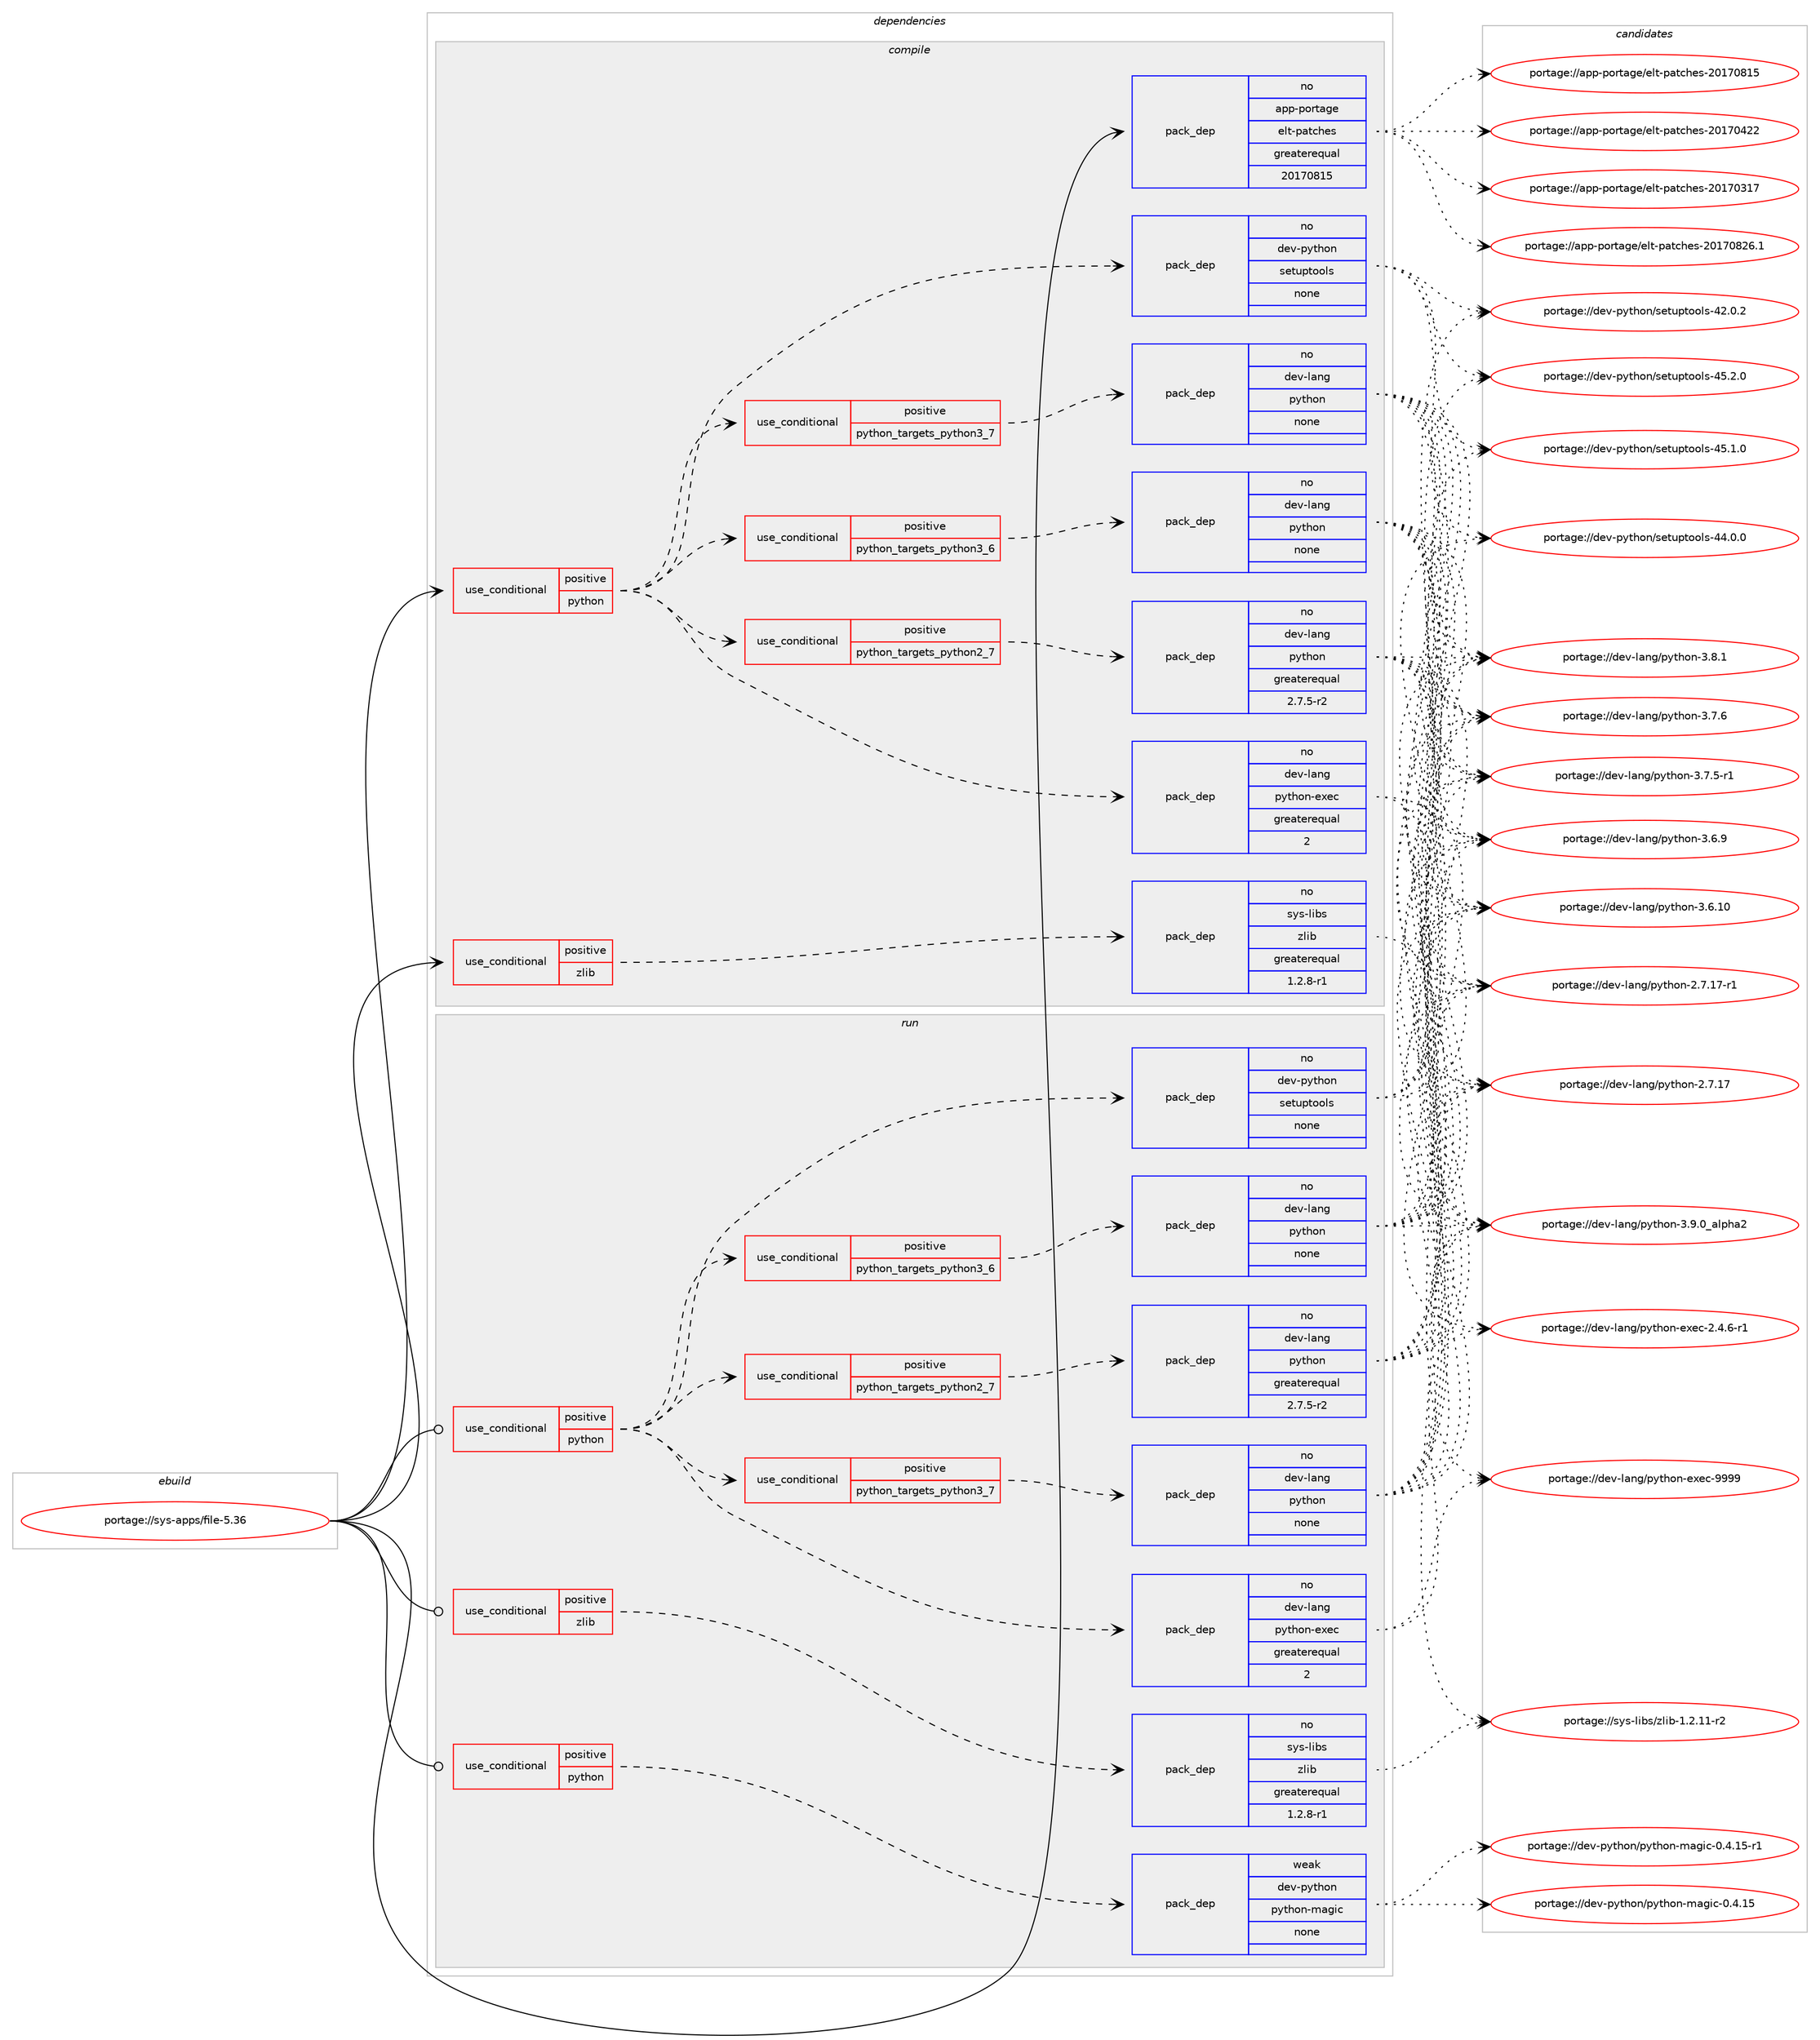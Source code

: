 digraph prolog {

# *************
# Graph options
# *************

newrank=true;
concentrate=true;
compound=true;
graph [rankdir=LR,fontname=Helvetica,fontsize=10,ranksep=1.5];#, ranksep=2.5, nodesep=0.2];
edge  [arrowhead=vee];
node  [fontname=Helvetica,fontsize=10];

# **********
# The ebuild
# **********

subgraph cluster_leftcol {
color=gray;
rank=same;
label=<<i>ebuild</i>>;
id [label="portage://sys-apps/file-5.36", color=red, width=4, href="../sys-apps/file-5.36.svg"];
}

# ****************
# The dependencies
# ****************

subgraph cluster_midcol {
color=gray;
label=<<i>dependencies</i>>;
subgraph cluster_compile {
fillcolor="#eeeeee";
style=filled;
label=<<i>compile</i>>;
subgraph cond14355 {
dependency65369 [label=<<TABLE BORDER="0" CELLBORDER="1" CELLSPACING="0" CELLPADDING="4"><TR><TD ROWSPAN="3" CELLPADDING="10">use_conditional</TD></TR><TR><TD>positive</TD></TR><TR><TD>python</TD></TR></TABLE>>, shape=none, color=red];
subgraph cond14356 {
dependency65370 [label=<<TABLE BORDER="0" CELLBORDER="1" CELLSPACING="0" CELLPADDING="4"><TR><TD ROWSPAN="3" CELLPADDING="10">use_conditional</TD></TR><TR><TD>positive</TD></TR><TR><TD>python_targets_python2_7</TD></TR></TABLE>>, shape=none, color=red];
subgraph pack49695 {
dependency65371 [label=<<TABLE BORDER="0" CELLBORDER="1" CELLSPACING="0" CELLPADDING="4" WIDTH="220"><TR><TD ROWSPAN="6" CELLPADDING="30">pack_dep</TD></TR><TR><TD WIDTH="110">no</TD></TR><TR><TD>dev-lang</TD></TR><TR><TD>python</TD></TR><TR><TD>greaterequal</TD></TR><TR><TD>2.7.5-r2</TD></TR></TABLE>>, shape=none, color=blue];
}
dependency65370:e -> dependency65371:w [weight=20,style="dashed",arrowhead="vee"];
}
dependency65369:e -> dependency65370:w [weight=20,style="dashed",arrowhead="vee"];
subgraph cond14357 {
dependency65372 [label=<<TABLE BORDER="0" CELLBORDER="1" CELLSPACING="0" CELLPADDING="4"><TR><TD ROWSPAN="3" CELLPADDING="10">use_conditional</TD></TR><TR><TD>positive</TD></TR><TR><TD>python_targets_python3_6</TD></TR></TABLE>>, shape=none, color=red];
subgraph pack49696 {
dependency65373 [label=<<TABLE BORDER="0" CELLBORDER="1" CELLSPACING="0" CELLPADDING="4" WIDTH="220"><TR><TD ROWSPAN="6" CELLPADDING="30">pack_dep</TD></TR><TR><TD WIDTH="110">no</TD></TR><TR><TD>dev-lang</TD></TR><TR><TD>python</TD></TR><TR><TD>none</TD></TR><TR><TD></TD></TR></TABLE>>, shape=none, color=blue];
}
dependency65372:e -> dependency65373:w [weight=20,style="dashed",arrowhead="vee"];
}
dependency65369:e -> dependency65372:w [weight=20,style="dashed",arrowhead="vee"];
subgraph cond14358 {
dependency65374 [label=<<TABLE BORDER="0" CELLBORDER="1" CELLSPACING="0" CELLPADDING="4"><TR><TD ROWSPAN="3" CELLPADDING="10">use_conditional</TD></TR><TR><TD>positive</TD></TR><TR><TD>python_targets_python3_7</TD></TR></TABLE>>, shape=none, color=red];
subgraph pack49697 {
dependency65375 [label=<<TABLE BORDER="0" CELLBORDER="1" CELLSPACING="0" CELLPADDING="4" WIDTH="220"><TR><TD ROWSPAN="6" CELLPADDING="30">pack_dep</TD></TR><TR><TD WIDTH="110">no</TD></TR><TR><TD>dev-lang</TD></TR><TR><TD>python</TD></TR><TR><TD>none</TD></TR><TR><TD></TD></TR></TABLE>>, shape=none, color=blue];
}
dependency65374:e -> dependency65375:w [weight=20,style="dashed",arrowhead="vee"];
}
dependency65369:e -> dependency65374:w [weight=20,style="dashed",arrowhead="vee"];
subgraph pack49698 {
dependency65376 [label=<<TABLE BORDER="0" CELLBORDER="1" CELLSPACING="0" CELLPADDING="4" WIDTH="220"><TR><TD ROWSPAN="6" CELLPADDING="30">pack_dep</TD></TR><TR><TD WIDTH="110">no</TD></TR><TR><TD>dev-lang</TD></TR><TR><TD>python-exec</TD></TR><TR><TD>greaterequal</TD></TR><TR><TD>2</TD></TR></TABLE>>, shape=none, color=blue];
}
dependency65369:e -> dependency65376:w [weight=20,style="dashed",arrowhead="vee"];
subgraph pack49699 {
dependency65377 [label=<<TABLE BORDER="0" CELLBORDER="1" CELLSPACING="0" CELLPADDING="4" WIDTH="220"><TR><TD ROWSPAN="6" CELLPADDING="30">pack_dep</TD></TR><TR><TD WIDTH="110">no</TD></TR><TR><TD>dev-python</TD></TR><TR><TD>setuptools</TD></TR><TR><TD>none</TD></TR><TR><TD></TD></TR></TABLE>>, shape=none, color=blue];
}
dependency65369:e -> dependency65377:w [weight=20,style="dashed",arrowhead="vee"];
}
id:e -> dependency65369:w [weight=20,style="solid",arrowhead="vee"];
subgraph cond14359 {
dependency65378 [label=<<TABLE BORDER="0" CELLBORDER="1" CELLSPACING="0" CELLPADDING="4"><TR><TD ROWSPAN="3" CELLPADDING="10">use_conditional</TD></TR><TR><TD>positive</TD></TR><TR><TD>zlib</TD></TR></TABLE>>, shape=none, color=red];
subgraph pack49700 {
dependency65379 [label=<<TABLE BORDER="0" CELLBORDER="1" CELLSPACING="0" CELLPADDING="4" WIDTH="220"><TR><TD ROWSPAN="6" CELLPADDING="30">pack_dep</TD></TR><TR><TD WIDTH="110">no</TD></TR><TR><TD>sys-libs</TD></TR><TR><TD>zlib</TD></TR><TR><TD>greaterequal</TD></TR><TR><TD>1.2.8-r1</TD></TR></TABLE>>, shape=none, color=blue];
}
dependency65378:e -> dependency65379:w [weight=20,style="dashed",arrowhead="vee"];
}
id:e -> dependency65378:w [weight=20,style="solid",arrowhead="vee"];
subgraph pack49701 {
dependency65380 [label=<<TABLE BORDER="0" CELLBORDER="1" CELLSPACING="0" CELLPADDING="4" WIDTH="220"><TR><TD ROWSPAN="6" CELLPADDING="30">pack_dep</TD></TR><TR><TD WIDTH="110">no</TD></TR><TR><TD>app-portage</TD></TR><TR><TD>elt-patches</TD></TR><TR><TD>greaterequal</TD></TR><TR><TD>20170815</TD></TR></TABLE>>, shape=none, color=blue];
}
id:e -> dependency65380:w [weight=20,style="solid",arrowhead="vee"];
}
subgraph cluster_compileandrun {
fillcolor="#eeeeee";
style=filled;
label=<<i>compile and run</i>>;
}
subgraph cluster_run {
fillcolor="#eeeeee";
style=filled;
label=<<i>run</i>>;
subgraph cond14360 {
dependency65381 [label=<<TABLE BORDER="0" CELLBORDER="1" CELLSPACING="0" CELLPADDING="4"><TR><TD ROWSPAN="3" CELLPADDING="10">use_conditional</TD></TR><TR><TD>positive</TD></TR><TR><TD>python</TD></TR></TABLE>>, shape=none, color=red];
subgraph cond14361 {
dependency65382 [label=<<TABLE BORDER="0" CELLBORDER="1" CELLSPACING="0" CELLPADDING="4"><TR><TD ROWSPAN="3" CELLPADDING="10">use_conditional</TD></TR><TR><TD>positive</TD></TR><TR><TD>python_targets_python2_7</TD></TR></TABLE>>, shape=none, color=red];
subgraph pack49702 {
dependency65383 [label=<<TABLE BORDER="0" CELLBORDER="1" CELLSPACING="0" CELLPADDING="4" WIDTH="220"><TR><TD ROWSPAN="6" CELLPADDING="30">pack_dep</TD></TR><TR><TD WIDTH="110">no</TD></TR><TR><TD>dev-lang</TD></TR><TR><TD>python</TD></TR><TR><TD>greaterequal</TD></TR><TR><TD>2.7.5-r2</TD></TR></TABLE>>, shape=none, color=blue];
}
dependency65382:e -> dependency65383:w [weight=20,style="dashed",arrowhead="vee"];
}
dependency65381:e -> dependency65382:w [weight=20,style="dashed",arrowhead="vee"];
subgraph cond14362 {
dependency65384 [label=<<TABLE BORDER="0" CELLBORDER="1" CELLSPACING="0" CELLPADDING="4"><TR><TD ROWSPAN="3" CELLPADDING="10">use_conditional</TD></TR><TR><TD>positive</TD></TR><TR><TD>python_targets_python3_6</TD></TR></TABLE>>, shape=none, color=red];
subgraph pack49703 {
dependency65385 [label=<<TABLE BORDER="0" CELLBORDER="1" CELLSPACING="0" CELLPADDING="4" WIDTH="220"><TR><TD ROWSPAN="6" CELLPADDING="30">pack_dep</TD></TR><TR><TD WIDTH="110">no</TD></TR><TR><TD>dev-lang</TD></TR><TR><TD>python</TD></TR><TR><TD>none</TD></TR><TR><TD></TD></TR></TABLE>>, shape=none, color=blue];
}
dependency65384:e -> dependency65385:w [weight=20,style="dashed",arrowhead="vee"];
}
dependency65381:e -> dependency65384:w [weight=20,style="dashed",arrowhead="vee"];
subgraph cond14363 {
dependency65386 [label=<<TABLE BORDER="0" CELLBORDER="1" CELLSPACING="0" CELLPADDING="4"><TR><TD ROWSPAN="3" CELLPADDING="10">use_conditional</TD></TR><TR><TD>positive</TD></TR><TR><TD>python_targets_python3_7</TD></TR></TABLE>>, shape=none, color=red];
subgraph pack49704 {
dependency65387 [label=<<TABLE BORDER="0" CELLBORDER="1" CELLSPACING="0" CELLPADDING="4" WIDTH="220"><TR><TD ROWSPAN="6" CELLPADDING="30">pack_dep</TD></TR><TR><TD WIDTH="110">no</TD></TR><TR><TD>dev-lang</TD></TR><TR><TD>python</TD></TR><TR><TD>none</TD></TR><TR><TD></TD></TR></TABLE>>, shape=none, color=blue];
}
dependency65386:e -> dependency65387:w [weight=20,style="dashed",arrowhead="vee"];
}
dependency65381:e -> dependency65386:w [weight=20,style="dashed",arrowhead="vee"];
subgraph pack49705 {
dependency65388 [label=<<TABLE BORDER="0" CELLBORDER="1" CELLSPACING="0" CELLPADDING="4" WIDTH="220"><TR><TD ROWSPAN="6" CELLPADDING="30">pack_dep</TD></TR><TR><TD WIDTH="110">no</TD></TR><TR><TD>dev-lang</TD></TR><TR><TD>python-exec</TD></TR><TR><TD>greaterequal</TD></TR><TR><TD>2</TD></TR></TABLE>>, shape=none, color=blue];
}
dependency65381:e -> dependency65388:w [weight=20,style="dashed",arrowhead="vee"];
subgraph pack49706 {
dependency65389 [label=<<TABLE BORDER="0" CELLBORDER="1" CELLSPACING="0" CELLPADDING="4" WIDTH="220"><TR><TD ROWSPAN="6" CELLPADDING="30">pack_dep</TD></TR><TR><TD WIDTH="110">no</TD></TR><TR><TD>dev-python</TD></TR><TR><TD>setuptools</TD></TR><TR><TD>none</TD></TR><TR><TD></TD></TR></TABLE>>, shape=none, color=blue];
}
dependency65381:e -> dependency65389:w [weight=20,style="dashed",arrowhead="vee"];
}
id:e -> dependency65381:w [weight=20,style="solid",arrowhead="odot"];
subgraph cond14364 {
dependency65390 [label=<<TABLE BORDER="0" CELLBORDER="1" CELLSPACING="0" CELLPADDING="4"><TR><TD ROWSPAN="3" CELLPADDING="10">use_conditional</TD></TR><TR><TD>positive</TD></TR><TR><TD>python</TD></TR></TABLE>>, shape=none, color=red];
subgraph pack49707 {
dependency65391 [label=<<TABLE BORDER="0" CELLBORDER="1" CELLSPACING="0" CELLPADDING="4" WIDTH="220"><TR><TD ROWSPAN="6" CELLPADDING="30">pack_dep</TD></TR><TR><TD WIDTH="110">weak</TD></TR><TR><TD>dev-python</TD></TR><TR><TD>python-magic</TD></TR><TR><TD>none</TD></TR><TR><TD></TD></TR></TABLE>>, shape=none, color=blue];
}
dependency65390:e -> dependency65391:w [weight=20,style="dashed",arrowhead="vee"];
}
id:e -> dependency65390:w [weight=20,style="solid",arrowhead="odot"];
subgraph cond14365 {
dependency65392 [label=<<TABLE BORDER="0" CELLBORDER="1" CELLSPACING="0" CELLPADDING="4"><TR><TD ROWSPAN="3" CELLPADDING="10">use_conditional</TD></TR><TR><TD>positive</TD></TR><TR><TD>zlib</TD></TR></TABLE>>, shape=none, color=red];
subgraph pack49708 {
dependency65393 [label=<<TABLE BORDER="0" CELLBORDER="1" CELLSPACING="0" CELLPADDING="4" WIDTH="220"><TR><TD ROWSPAN="6" CELLPADDING="30">pack_dep</TD></TR><TR><TD WIDTH="110">no</TD></TR><TR><TD>sys-libs</TD></TR><TR><TD>zlib</TD></TR><TR><TD>greaterequal</TD></TR><TR><TD>1.2.8-r1</TD></TR></TABLE>>, shape=none, color=blue];
}
dependency65392:e -> dependency65393:w [weight=20,style="dashed",arrowhead="vee"];
}
id:e -> dependency65392:w [weight=20,style="solid",arrowhead="odot"];
}
}

# **************
# The candidates
# **************

subgraph cluster_choices {
rank=same;
color=gray;
label=<<i>candidates</i>>;

subgraph choice49695 {
color=black;
nodesep=1;
choice10010111845108971101034711212111610411111045514657464895971081121049750 [label="portage://dev-lang/python-3.9.0_alpha2", color=red, width=4,href="../dev-lang/python-3.9.0_alpha2.svg"];
choice100101118451089711010347112121116104111110455146564649 [label="portage://dev-lang/python-3.8.1", color=red, width=4,href="../dev-lang/python-3.8.1.svg"];
choice100101118451089711010347112121116104111110455146554654 [label="portage://dev-lang/python-3.7.6", color=red, width=4,href="../dev-lang/python-3.7.6.svg"];
choice1001011184510897110103471121211161041111104551465546534511449 [label="portage://dev-lang/python-3.7.5-r1", color=red, width=4,href="../dev-lang/python-3.7.5-r1.svg"];
choice100101118451089711010347112121116104111110455146544657 [label="portage://dev-lang/python-3.6.9", color=red, width=4,href="../dev-lang/python-3.6.9.svg"];
choice10010111845108971101034711212111610411111045514654464948 [label="portage://dev-lang/python-3.6.10", color=red, width=4,href="../dev-lang/python-3.6.10.svg"];
choice100101118451089711010347112121116104111110455046554649554511449 [label="portage://dev-lang/python-2.7.17-r1", color=red, width=4,href="../dev-lang/python-2.7.17-r1.svg"];
choice10010111845108971101034711212111610411111045504655464955 [label="portage://dev-lang/python-2.7.17", color=red, width=4,href="../dev-lang/python-2.7.17.svg"];
dependency65371:e -> choice10010111845108971101034711212111610411111045514657464895971081121049750:w [style=dotted,weight="100"];
dependency65371:e -> choice100101118451089711010347112121116104111110455146564649:w [style=dotted,weight="100"];
dependency65371:e -> choice100101118451089711010347112121116104111110455146554654:w [style=dotted,weight="100"];
dependency65371:e -> choice1001011184510897110103471121211161041111104551465546534511449:w [style=dotted,weight="100"];
dependency65371:e -> choice100101118451089711010347112121116104111110455146544657:w [style=dotted,weight="100"];
dependency65371:e -> choice10010111845108971101034711212111610411111045514654464948:w [style=dotted,weight="100"];
dependency65371:e -> choice100101118451089711010347112121116104111110455046554649554511449:w [style=dotted,weight="100"];
dependency65371:e -> choice10010111845108971101034711212111610411111045504655464955:w [style=dotted,weight="100"];
}
subgraph choice49696 {
color=black;
nodesep=1;
choice10010111845108971101034711212111610411111045514657464895971081121049750 [label="portage://dev-lang/python-3.9.0_alpha2", color=red, width=4,href="../dev-lang/python-3.9.0_alpha2.svg"];
choice100101118451089711010347112121116104111110455146564649 [label="portage://dev-lang/python-3.8.1", color=red, width=4,href="../dev-lang/python-3.8.1.svg"];
choice100101118451089711010347112121116104111110455146554654 [label="portage://dev-lang/python-3.7.6", color=red, width=4,href="../dev-lang/python-3.7.6.svg"];
choice1001011184510897110103471121211161041111104551465546534511449 [label="portage://dev-lang/python-3.7.5-r1", color=red, width=4,href="../dev-lang/python-3.7.5-r1.svg"];
choice100101118451089711010347112121116104111110455146544657 [label="portage://dev-lang/python-3.6.9", color=red, width=4,href="../dev-lang/python-3.6.9.svg"];
choice10010111845108971101034711212111610411111045514654464948 [label="portage://dev-lang/python-3.6.10", color=red, width=4,href="../dev-lang/python-3.6.10.svg"];
choice100101118451089711010347112121116104111110455046554649554511449 [label="portage://dev-lang/python-2.7.17-r1", color=red, width=4,href="../dev-lang/python-2.7.17-r1.svg"];
choice10010111845108971101034711212111610411111045504655464955 [label="portage://dev-lang/python-2.7.17", color=red, width=4,href="../dev-lang/python-2.7.17.svg"];
dependency65373:e -> choice10010111845108971101034711212111610411111045514657464895971081121049750:w [style=dotted,weight="100"];
dependency65373:e -> choice100101118451089711010347112121116104111110455146564649:w [style=dotted,weight="100"];
dependency65373:e -> choice100101118451089711010347112121116104111110455146554654:w [style=dotted,weight="100"];
dependency65373:e -> choice1001011184510897110103471121211161041111104551465546534511449:w [style=dotted,weight="100"];
dependency65373:e -> choice100101118451089711010347112121116104111110455146544657:w [style=dotted,weight="100"];
dependency65373:e -> choice10010111845108971101034711212111610411111045514654464948:w [style=dotted,weight="100"];
dependency65373:e -> choice100101118451089711010347112121116104111110455046554649554511449:w [style=dotted,weight="100"];
dependency65373:e -> choice10010111845108971101034711212111610411111045504655464955:w [style=dotted,weight="100"];
}
subgraph choice49697 {
color=black;
nodesep=1;
choice10010111845108971101034711212111610411111045514657464895971081121049750 [label="portage://dev-lang/python-3.9.0_alpha2", color=red, width=4,href="../dev-lang/python-3.9.0_alpha2.svg"];
choice100101118451089711010347112121116104111110455146564649 [label="portage://dev-lang/python-3.8.1", color=red, width=4,href="../dev-lang/python-3.8.1.svg"];
choice100101118451089711010347112121116104111110455146554654 [label="portage://dev-lang/python-3.7.6", color=red, width=4,href="../dev-lang/python-3.7.6.svg"];
choice1001011184510897110103471121211161041111104551465546534511449 [label="portage://dev-lang/python-3.7.5-r1", color=red, width=4,href="../dev-lang/python-3.7.5-r1.svg"];
choice100101118451089711010347112121116104111110455146544657 [label="portage://dev-lang/python-3.6.9", color=red, width=4,href="../dev-lang/python-3.6.9.svg"];
choice10010111845108971101034711212111610411111045514654464948 [label="portage://dev-lang/python-3.6.10", color=red, width=4,href="../dev-lang/python-3.6.10.svg"];
choice100101118451089711010347112121116104111110455046554649554511449 [label="portage://dev-lang/python-2.7.17-r1", color=red, width=4,href="../dev-lang/python-2.7.17-r1.svg"];
choice10010111845108971101034711212111610411111045504655464955 [label="portage://dev-lang/python-2.7.17", color=red, width=4,href="../dev-lang/python-2.7.17.svg"];
dependency65375:e -> choice10010111845108971101034711212111610411111045514657464895971081121049750:w [style=dotted,weight="100"];
dependency65375:e -> choice100101118451089711010347112121116104111110455146564649:w [style=dotted,weight="100"];
dependency65375:e -> choice100101118451089711010347112121116104111110455146554654:w [style=dotted,weight="100"];
dependency65375:e -> choice1001011184510897110103471121211161041111104551465546534511449:w [style=dotted,weight="100"];
dependency65375:e -> choice100101118451089711010347112121116104111110455146544657:w [style=dotted,weight="100"];
dependency65375:e -> choice10010111845108971101034711212111610411111045514654464948:w [style=dotted,weight="100"];
dependency65375:e -> choice100101118451089711010347112121116104111110455046554649554511449:w [style=dotted,weight="100"];
dependency65375:e -> choice10010111845108971101034711212111610411111045504655464955:w [style=dotted,weight="100"];
}
subgraph choice49698 {
color=black;
nodesep=1;
choice10010111845108971101034711212111610411111045101120101994557575757 [label="portage://dev-lang/python-exec-9999", color=red, width=4,href="../dev-lang/python-exec-9999.svg"];
choice10010111845108971101034711212111610411111045101120101994550465246544511449 [label="portage://dev-lang/python-exec-2.4.6-r1", color=red, width=4,href="../dev-lang/python-exec-2.4.6-r1.svg"];
dependency65376:e -> choice10010111845108971101034711212111610411111045101120101994557575757:w [style=dotted,weight="100"];
dependency65376:e -> choice10010111845108971101034711212111610411111045101120101994550465246544511449:w [style=dotted,weight="100"];
}
subgraph choice49699 {
color=black;
nodesep=1;
choice100101118451121211161041111104711510111611711211611111110811545525346504648 [label="portage://dev-python/setuptools-45.2.0", color=red, width=4,href="../dev-python/setuptools-45.2.0.svg"];
choice100101118451121211161041111104711510111611711211611111110811545525346494648 [label="portage://dev-python/setuptools-45.1.0", color=red, width=4,href="../dev-python/setuptools-45.1.0.svg"];
choice100101118451121211161041111104711510111611711211611111110811545525246484648 [label="portage://dev-python/setuptools-44.0.0", color=red, width=4,href="../dev-python/setuptools-44.0.0.svg"];
choice100101118451121211161041111104711510111611711211611111110811545525046484650 [label="portage://dev-python/setuptools-42.0.2", color=red, width=4,href="../dev-python/setuptools-42.0.2.svg"];
dependency65377:e -> choice100101118451121211161041111104711510111611711211611111110811545525346504648:w [style=dotted,weight="100"];
dependency65377:e -> choice100101118451121211161041111104711510111611711211611111110811545525346494648:w [style=dotted,weight="100"];
dependency65377:e -> choice100101118451121211161041111104711510111611711211611111110811545525246484648:w [style=dotted,weight="100"];
dependency65377:e -> choice100101118451121211161041111104711510111611711211611111110811545525046484650:w [style=dotted,weight="100"];
}
subgraph choice49700 {
color=black;
nodesep=1;
choice11512111545108105981154712210810598454946504649494511450 [label="portage://sys-libs/zlib-1.2.11-r2", color=red, width=4,href="../sys-libs/zlib-1.2.11-r2.svg"];
dependency65379:e -> choice11512111545108105981154712210810598454946504649494511450:w [style=dotted,weight="100"];
}
subgraph choice49701 {
color=black;
nodesep=1;
choice971121124511211111411697103101471011081164511297116991041011154550484955485650544649 [label="portage://app-portage/elt-patches-20170826.1", color=red, width=4,href="../app-portage/elt-patches-20170826.1.svg"];
choice97112112451121111141169710310147101108116451129711699104101115455048495548564953 [label="portage://app-portage/elt-patches-20170815", color=red, width=4,href="../app-portage/elt-patches-20170815.svg"];
choice97112112451121111141169710310147101108116451129711699104101115455048495548525050 [label="portage://app-portage/elt-patches-20170422", color=red, width=4,href="../app-portage/elt-patches-20170422.svg"];
choice97112112451121111141169710310147101108116451129711699104101115455048495548514955 [label="portage://app-portage/elt-patches-20170317", color=red, width=4,href="../app-portage/elt-patches-20170317.svg"];
dependency65380:e -> choice971121124511211111411697103101471011081164511297116991041011154550484955485650544649:w [style=dotted,weight="100"];
dependency65380:e -> choice97112112451121111141169710310147101108116451129711699104101115455048495548564953:w [style=dotted,weight="100"];
dependency65380:e -> choice97112112451121111141169710310147101108116451129711699104101115455048495548525050:w [style=dotted,weight="100"];
dependency65380:e -> choice97112112451121111141169710310147101108116451129711699104101115455048495548514955:w [style=dotted,weight="100"];
}
subgraph choice49702 {
color=black;
nodesep=1;
choice10010111845108971101034711212111610411111045514657464895971081121049750 [label="portage://dev-lang/python-3.9.0_alpha2", color=red, width=4,href="../dev-lang/python-3.9.0_alpha2.svg"];
choice100101118451089711010347112121116104111110455146564649 [label="portage://dev-lang/python-3.8.1", color=red, width=4,href="../dev-lang/python-3.8.1.svg"];
choice100101118451089711010347112121116104111110455146554654 [label="portage://dev-lang/python-3.7.6", color=red, width=4,href="../dev-lang/python-3.7.6.svg"];
choice1001011184510897110103471121211161041111104551465546534511449 [label="portage://dev-lang/python-3.7.5-r1", color=red, width=4,href="../dev-lang/python-3.7.5-r1.svg"];
choice100101118451089711010347112121116104111110455146544657 [label="portage://dev-lang/python-3.6.9", color=red, width=4,href="../dev-lang/python-3.6.9.svg"];
choice10010111845108971101034711212111610411111045514654464948 [label="portage://dev-lang/python-3.6.10", color=red, width=4,href="../dev-lang/python-3.6.10.svg"];
choice100101118451089711010347112121116104111110455046554649554511449 [label="portage://dev-lang/python-2.7.17-r1", color=red, width=4,href="../dev-lang/python-2.7.17-r1.svg"];
choice10010111845108971101034711212111610411111045504655464955 [label="portage://dev-lang/python-2.7.17", color=red, width=4,href="../dev-lang/python-2.7.17.svg"];
dependency65383:e -> choice10010111845108971101034711212111610411111045514657464895971081121049750:w [style=dotted,weight="100"];
dependency65383:e -> choice100101118451089711010347112121116104111110455146564649:w [style=dotted,weight="100"];
dependency65383:e -> choice100101118451089711010347112121116104111110455146554654:w [style=dotted,weight="100"];
dependency65383:e -> choice1001011184510897110103471121211161041111104551465546534511449:w [style=dotted,weight="100"];
dependency65383:e -> choice100101118451089711010347112121116104111110455146544657:w [style=dotted,weight="100"];
dependency65383:e -> choice10010111845108971101034711212111610411111045514654464948:w [style=dotted,weight="100"];
dependency65383:e -> choice100101118451089711010347112121116104111110455046554649554511449:w [style=dotted,weight="100"];
dependency65383:e -> choice10010111845108971101034711212111610411111045504655464955:w [style=dotted,weight="100"];
}
subgraph choice49703 {
color=black;
nodesep=1;
choice10010111845108971101034711212111610411111045514657464895971081121049750 [label="portage://dev-lang/python-3.9.0_alpha2", color=red, width=4,href="../dev-lang/python-3.9.0_alpha2.svg"];
choice100101118451089711010347112121116104111110455146564649 [label="portage://dev-lang/python-3.8.1", color=red, width=4,href="../dev-lang/python-3.8.1.svg"];
choice100101118451089711010347112121116104111110455146554654 [label="portage://dev-lang/python-3.7.6", color=red, width=4,href="../dev-lang/python-3.7.6.svg"];
choice1001011184510897110103471121211161041111104551465546534511449 [label="portage://dev-lang/python-3.7.5-r1", color=red, width=4,href="../dev-lang/python-3.7.5-r1.svg"];
choice100101118451089711010347112121116104111110455146544657 [label="portage://dev-lang/python-3.6.9", color=red, width=4,href="../dev-lang/python-3.6.9.svg"];
choice10010111845108971101034711212111610411111045514654464948 [label="portage://dev-lang/python-3.6.10", color=red, width=4,href="../dev-lang/python-3.6.10.svg"];
choice100101118451089711010347112121116104111110455046554649554511449 [label="portage://dev-lang/python-2.7.17-r1", color=red, width=4,href="../dev-lang/python-2.7.17-r1.svg"];
choice10010111845108971101034711212111610411111045504655464955 [label="portage://dev-lang/python-2.7.17", color=red, width=4,href="../dev-lang/python-2.7.17.svg"];
dependency65385:e -> choice10010111845108971101034711212111610411111045514657464895971081121049750:w [style=dotted,weight="100"];
dependency65385:e -> choice100101118451089711010347112121116104111110455146564649:w [style=dotted,weight="100"];
dependency65385:e -> choice100101118451089711010347112121116104111110455146554654:w [style=dotted,weight="100"];
dependency65385:e -> choice1001011184510897110103471121211161041111104551465546534511449:w [style=dotted,weight="100"];
dependency65385:e -> choice100101118451089711010347112121116104111110455146544657:w [style=dotted,weight="100"];
dependency65385:e -> choice10010111845108971101034711212111610411111045514654464948:w [style=dotted,weight="100"];
dependency65385:e -> choice100101118451089711010347112121116104111110455046554649554511449:w [style=dotted,weight="100"];
dependency65385:e -> choice10010111845108971101034711212111610411111045504655464955:w [style=dotted,weight="100"];
}
subgraph choice49704 {
color=black;
nodesep=1;
choice10010111845108971101034711212111610411111045514657464895971081121049750 [label="portage://dev-lang/python-3.9.0_alpha2", color=red, width=4,href="../dev-lang/python-3.9.0_alpha2.svg"];
choice100101118451089711010347112121116104111110455146564649 [label="portage://dev-lang/python-3.8.1", color=red, width=4,href="../dev-lang/python-3.8.1.svg"];
choice100101118451089711010347112121116104111110455146554654 [label="portage://dev-lang/python-3.7.6", color=red, width=4,href="../dev-lang/python-3.7.6.svg"];
choice1001011184510897110103471121211161041111104551465546534511449 [label="portage://dev-lang/python-3.7.5-r1", color=red, width=4,href="../dev-lang/python-3.7.5-r1.svg"];
choice100101118451089711010347112121116104111110455146544657 [label="portage://dev-lang/python-3.6.9", color=red, width=4,href="../dev-lang/python-3.6.9.svg"];
choice10010111845108971101034711212111610411111045514654464948 [label="portage://dev-lang/python-3.6.10", color=red, width=4,href="../dev-lang/python-3.6.10.svg"];
choice100101118451089711010347112121116104111110455046554649554511449 [label="portage://dev-lang/python-2.7.17-r1", color=red, width=4,href="../dev-lang/python-2.7.17-r1.svg"];
choice10010111845108971101034711212111610411111045504655464955 [label="portage://dev-lang/python-2.7.17", color=red, width=4,href="../dev-lang/python-2.7.17.svg"];
dependency65387:e -> choice10010111845108971101034711212111610411111045514657464895971081121049750:w [style=dotted,weight="100"];
dependency65387:e -> choice100101118451089711010347112121116104111110455146564649:w [style=dotted,weight="100"];
dependency65387:e -> choice100101118451089711010347112121116104111110455146554654:w [style=dotted,weight="100"];
dependency65387:e -> choice1001011184510897110103471121211161041111104551465546534511449:w [style=dotted,weight="100"];
dependency65387:e -> choice100101118451089711010347112121116104111110455146544657:w [style=dotted,weight="100"];
dependency65387:e -> choice10010111845108971101034711212111610411111045514654464948:w [style=dotted,weight="100"];
dependency65387:e -> choice100101118451089711010347112121116104111110455046554649554511449:w [style=dotted,weight="100"];
dependency65387:e -> choice10010111845108971101034711212111610411111045504655464955:w [style=dotted,weight="100"];
}
subgraph choice49705 {
color=black;
nodesep=1;
choice10010111845108971101034711212111610411111045101120101994557575757 [label="portage://dev-lang/python-exec-9999", color=red, width=4,href="../dev-lang/python-exec-9999.svg"];
choice10010111845108971101034711212111610411111045101120101994550465246544511449 [label="portage://dev-lang/python-exec-2.4.6-r1", color=red, width=4,href="../dev-lang/python-exec-2.4.6-r1.svg"];
dependency65388:e -> choice10010111845108971101034711212111610411111045101120101994557575757:w [style=dotted,weight="100"];
dependency65388:e -> choice10010111845108971101034711212111610411111045101120101994550465246544511449:w [style=dotted,weight="100"];
}
subgraph choice49706 {
color=black;
nodesep=1;
choice100101118451121211161041111104711510111611711211611111110811545525346504648 [label="portage://dev-python/setuptools-45.2.0", color=red, width=4,href="../dev-python/setuptools-45.2.0.svg"];
choice100101118451121211161041111104711510111611711211611111110811545525346494648 [label="portage://dev-python/setuptools-45.1.0", color=red, width=4,href="../dev-python/setuptools-45.1.0.svg"];
choice100101118451121211161041111104711510111611711211611111110811545525246484648 [label="portage://dev-python/setuptools-44.0.0", color=red, width=4,href="../dev-python/setuptools-44.0.0.svg"];
choice100101118451121211161041111104711510111611711211611111110811545525046484650 [label="portage://dev-python/setuptools-42.0.2", color=red, width=4,href="../dev-python/setuptools-42.0.2.svg"];
dependency65389:e -> choice100101118451121211161041111104711510111611711211611111110811545525346504648:w [style=dotted,weight="100"];
dependency65389:e -> choice100101118451121211161041111104711510111611711211611111110811545525346494648:w [style=dotted,weight="100"];
dependency65389:e -> choice100101118451121211161041111104711510111611711211611111110811545525246484648:w [style=dotted,weight="100"];
dependency65389:e -> choice100101118451121211161041111104711510111611711211611111110811545525046484650:w [style=dotted,weight="100"];
}
subgraph choice49707 {
color=black;
nodesep=1;
choice1001011184511212111610411111047112121116104111110451099710310599454846524649534511449 [label="portage://dev-python/python-magic-0.4.15-r1", color=red, width=4,href="../dev-python/python-magic-0.4.15-r1.svg"];
choice100101118451121211161041111104711212111610411111045109971031059945484652464953 [label="portage://dev-python/python-magic-0.4.15", color=red, width=4,href="../dev-python/python-magic-0.4.15.svg"];
dependency65391:e -> choice1001011184511212111610411111047112121116104111110451099710310599454846524649534511449:w [style=dotted,weight="100"];
dependency65391:e -> choice100101118451121211161041111104711212111610411111045109971031059945484652464953:w [style=dotted,weight="100"];
}
subgraph choice49708 {
color=black;
nodesep=1;
choice11512111545108105981154712210810598454946504649494511450 [label="portage://sys-libs/zlib-1.2.11-r2", color=red, width=4,href="../sys-libs/zlib-1.2.11-r2.svg"];
dependency65393:e -> choice11512111545108105981154712210810598454946504649494511450:w [style=dotted,weight="100"];
}
}

}
